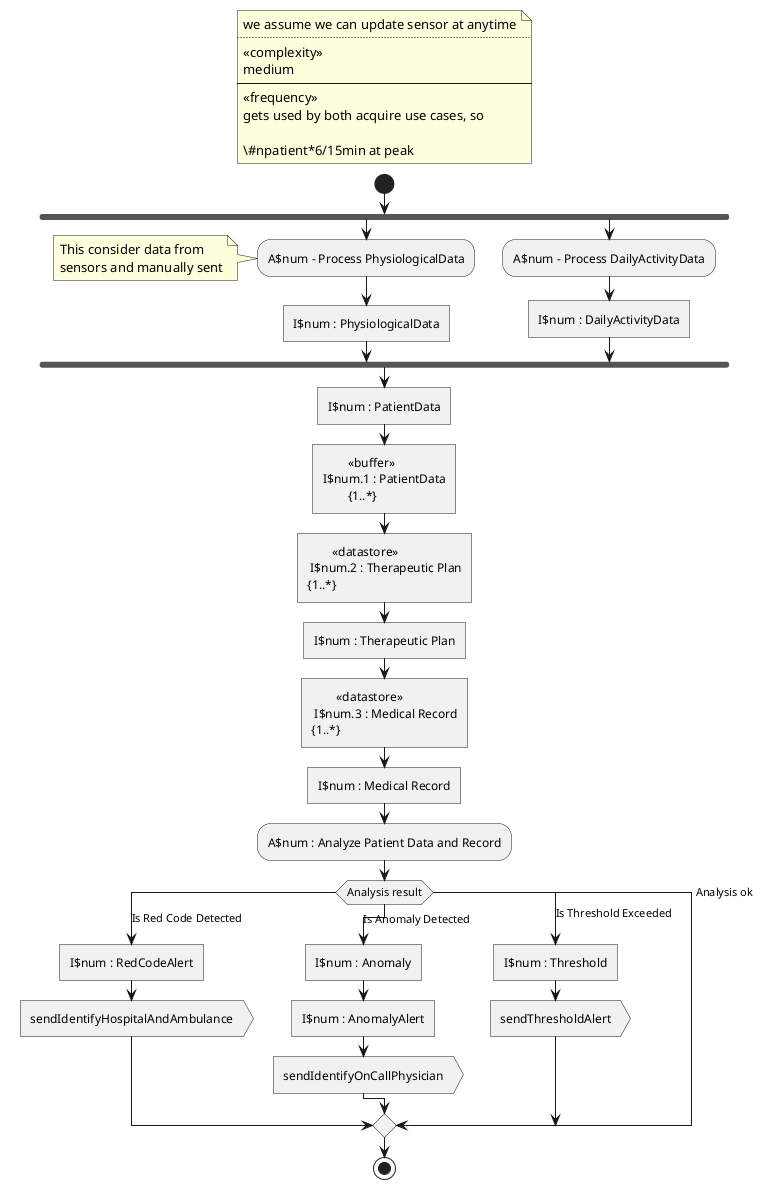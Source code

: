 @startuml define_therapeutic_plan

!$num = 1

floating note
we assume we can update sensor at anytime
....
<<complexity>>
medium
----
<<frequency>>
gets used by both acquire use cases, so

\#npatient*6/15min at peak
end note

start
fork
:A$num - Process PhysiologicalData; <<acceptEvent>>
note left
This consider data from
sensors and manually sent
end note
:I$num : PhysiologicalData; <<task>>
!$num = $num + 1
fork again
:A$num - Process DailyActivityData; <<acceptEvent>>
:I$num : DailyActivityData; <<task>>
!$num = $num + 1
end fork
:I$num : PatientData; <<task>>
:\t<<buffer>>
I$num.1 : PatientData
\t{1..*}; <<task>>

:\t<<datastore>>\n I$num.2 : Therapeutic Plan\n{1..*}; <<datastore>> <<task>>
:I$num : Therapeutic Plan; <<data>> <<task>>

:\t<<datastore>>\n I$num.3 : Medical Record\n{1..*}; <<datastore>> <<task>>
:I$num : Medical Record; <<data>> <<task>>

:A$num : Analyze Patient Data and Record;

switch (Analysis result)
case (Is Red Code Detected)
:I$num : RedCodeAlert; <<task>>
!$num = $num + 1
:sendIdentifyHospitalAndAmbulance; <<output>>
case (Is Anomaly Detected)
:I$num : Anomaly; <<task>>
:I$num : AnomalyAlert; <<task>>
!$num = $num + 1
:sendIdentifyOnCallPhysician; <<output>>
case (Is Threshold Exceeded)
:I$num : Threshold; <<task>>
!$num = $num + 1
:sendThresholdAlert; <<output>>
case (Analysis ok)
endswitch

' fork
' :A$num : Verify Thresholds;
' if (Is Threshold Exceeded) then (yes)
' :I$num : Threshold; <<task>>
' !$num = $num + 1
' :sendThresholdAlert; <<output>>
' else (no)
' endif
' fork again
' :A$num : Verify Anomalies;
' if (Is Anomaly Detected) then (yes)
' :I$num : Anomaly; <<task>>
' :I$num : AnomalyAlert; <<task>>
' !$num = $num + 1
' :sendIdentifyOnCallPhysician; <<output>>
' else (no)
' endif
' fork again
' :A$num : Verify Red codes;
' if (Is Red Code Detected) then (yes)
' :I$num : RedCodeAlert; <<task>>
' !$num = $num + 1
' :sendIdentifyHospitalAndAmbulance; <<output>>
' else (no)
' endif
' end fork

stop

@enduml
